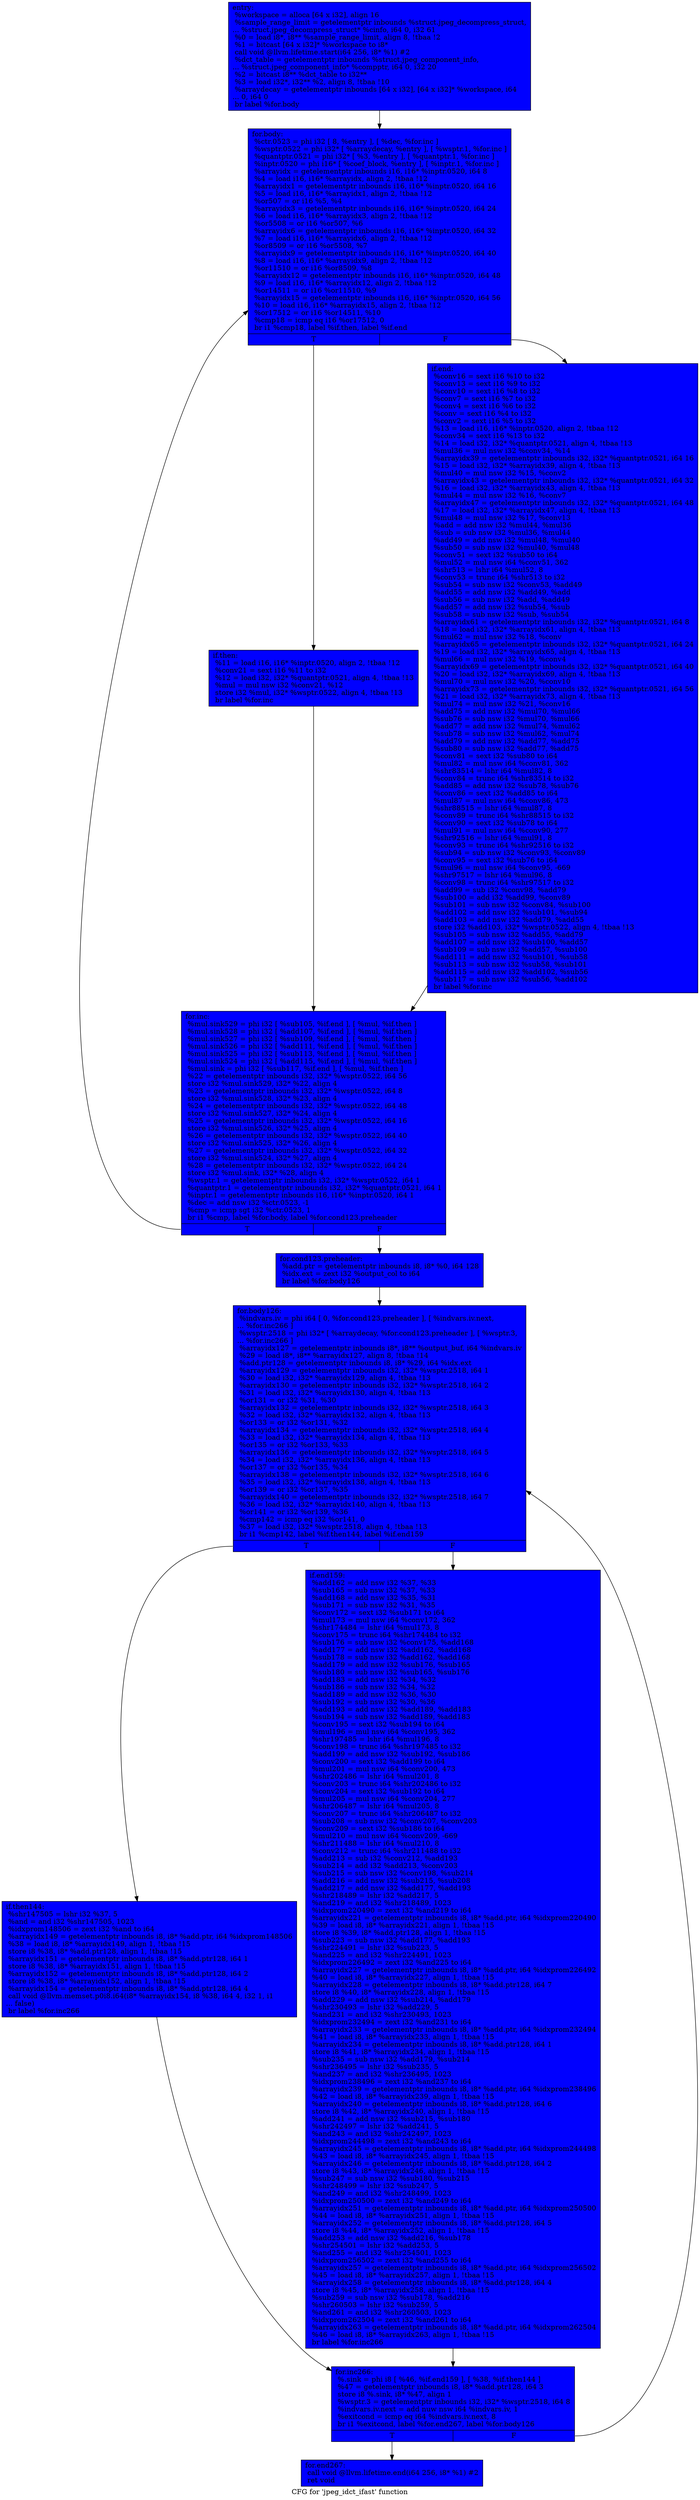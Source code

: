digraph "CFG for 'jpeg_idct_ifast' function" {
	label="CFG for 'jpeg_idct_ifast' function";

	Node0x4d9efb0 [shape=record, style = filled, fillcolor = blue, label="{entry:\l  %workspace = alloca [64 x i32], align 16\l  %sample_range_limit = getelementptr inbounds %struct.jpeg_decompress_struct,\l... %struct.jpeg_decompress_struct* %cinfo, i64 0, i32 61\l  %0 = load i8*, i8** %sample_range_limit, align 8, !tbaa !2\l  %1 = bitcast [64 x i32]* %workspace to i8*\l  call void @llvm.lifetime.start(i64 256, i8* %1) #2\l  %dct_table = getelementptr inbounds %struct.jpeg_component_info,\l... %struct.jpeg_component_info* %compptr, i64 0, i32 20\l  %2 = bitcast i8** %dct_table to i32**\l  %3 = load i32*, i32** %2, align 8, !tbaa !10\l  %arraydecay = getelementptr inbounds [64 x i32], [64 x i32]* %workspace, i64\l... 0, i64 0\l  br label %for.body\l}"];
	Node0x4d9efb0 -> Node0x4da4ad0;
	Node0x4da4c10 [shape=record, style = filled, fillcolor = blue, label="{for.cond123.preheader:                            \l  %add.ptr = getelementptr inbounds i8, i8* %0, i64 128\l  %idx.ext = zext i32 %output_col to i64\l  br label %for.body126\l}"];
	Node0x4da4c10 -> Node0x4da2690;
	Node0x4da4ad0 [shape=record, style = filled, fillcolor = blue, label="{for.body:                                         \l  %ctr.0523 = phi i32 [ 8, %entry ], [ %dec, %for.inc ]\l  %wsptr.0522 = phi i32* [ %arraydecay, %entry ], [ %wsptr.1, %for.inc ]\l  %quantptr.0521 = phi i32* [ %3, %entry ], [ %quantptr.1, %for.inc ]\l  %inptr.0520 = phi i16* [ %coef_block, %entry ], [ %inptr.1, %for.inc ]\l  %arrayidx = getelementptr inbounds i16, i16* %inptr.0520, i64 8\l  %4 = load i16, i16* %arrayidx, align 2, !tbaa !12\l  %arrayidx1 = getelementptr inbounds i16, i16* %inptr.0520, i64 16\l  %5 = load i16, i16* %arrayidx1, align 2, !tbaa !12\l  %or507 = or i16 %5, %4\l  %arrayidx3 = getelementptr inbounds i16, i16* %inptr.0520, i64 24\l  %6 = load i16, i16* %arrayidx3, align 2, !tbaa !12\l  %or5508 = or i16 %or507, %6\l  %arrayidx6 = getelementptr inbounds i16, i16* %inptr.0520, i64 32\l  %7 = load i16, i16* %arrayidx6, align 2, !tbaa !12\l  %or8509 = or i16 %or5508, %7\l  %arrayidx9 = getelementptr inbounds i16, i16* %inptr.0520, i64 40\l  %8 = load i16, i16* %arrayidx9, align 2, !tbaa !12\l  %or11510 = or i16 %or8509, %8\l  %arrayidx12 = getelementptr inbounds i16, i16* %inptr.0520, i64 48\l  %9 = load i16, i16* %arrayidx12, align 2, !tbaa !12\l  %or14511 = or i16 %or11510, %9\l  %arrayidx15 = getelementptr inbounds i16, i16* %inptr.0520, i64 56\l  %10 = load i16, i16* %arrayidx15, align 2, !tbaa !12\l  %or17512 = or i16 %or14511, %10\l  %cmp18 = icmp eq i16 %or17512, 0\l  br i1 %cmp18, label %if.then, label %if.end\l|{<s0>T|<s1>F}}"];
	Node0x4da4ad0:s0 -> Node0x4da5980;
	Node0x4da4ad0:s1 -> Node0x4da6f20;
	Node0x4da5980 [shape=record, style = filled, fillcolor = blue, label="{if.then:                                          \l  %11 = load i16, i16* %inptr.0520, align 2, !tbaa !12\l  %conv21 = sext i16 %11 to i32\l  %12 = load i32, i32* %quantptr.0521, align 4, !tbaa !13\l  %mul = mul nsw i32 %conv21, %12\l  store i32 %mul, i32* %wsptr.0522, align 4, !tbaa !13\l  br label %for.inc\l}"];
	Node0x4da5980 -> Node0x4da5080;
	Node0x4da6f20 [shape=record, style = filled, fillcolor = blue, label="{if.end:                                           \l  %conv16 = sext i16 %10 to i32\l  %conv13 = sext i16 %9 to i32\l  %conv10 = sext i16 %8 to i32\l  %conv7 = sext i16 %7 to i32\l  %conv4 = sext i16 %6 to i32\l  %conv = sext i16 %4 to i32\l  %conv2 = sext i16 %5 to i32\l  %13 = load i16, i16* %inptr.0520, align 2, !tbaa !12\l  %conv34 = sext i16 %13 to i32\l  %14 = load i32, i32* %quantptr.0521, align 4, !tbaa !13\l  %mul36 = mul nsw i32 %conv34, %14\l  %arrayidx39 = getelementptr inbounds i32, i32* %quantptr.0521, i64 16\l  %15 = load i32, i32* %arrayidx39, align 4, !tbaa !13\l  %mul40 = mul nsw i32 %15, %conv2\l  %arrayidx43 = getelementptr inbounds i32, i32* %quantptr.0521, i64 32\l  %16 = load i32, i32* %arrayidx43, align 4, !tbaa !13\l  %mul44 = mul nsw i32 %16, %conv7\l  %arrayidx47 = getelementptr inbounds i32, i32* %quantptr.0521, i64 48\l  %17 = load i32, i32* %arrayidx47, align 4, !tbaa !13\l  %mul48 = mul nsw i32 %17, %conv13\l  %add = add nsw i32 %mul44, %mul36\l  %sub = sub nsw i32 %mul36, %mul44\l  %add49 = add nsw i32 %mul48, %mul40\l  %sub50 = sub nsw i32 %mul40, %mul48\l  %conv51 = sext i32 %sub50 to i64\l  %mul52 = mul nsw i64 %conv51, 362\l  %shr513 = lshr i64 %mul52, 8\l  %conv53 = trunc i64 %shr513 to i32\l  %sub54 = sub nsw i32 %conv53, %add49\l  %add55 = add nsw i32 %add49, %add\l  %sub56 = sub nsw i32 %add, %add49\l  %add57 = add nsw i32 %sub54, %sub\l  %sub58 = sub nsw i32 %sub, %sub54\l  %arrayidx61 = getelementptr inbounds i32, i32* %quantptr.0521, i64 8\l  %18 = load i32, i32* %arrayidx61, align 4, !tbaa !13\l  %mul62 = mul nsw i32 %18, %conv\l  %arrayidx65 = getelementptr inbounds i32, i32* %quantptr.0521, i64 24\l  %19 = load i32, i32* %arrayidx65, align 4, !tbaa !13\l  %mul66 = mul nsw i32 %19, %conv4\l  %arrayidx69 = getelementptr inbounds i32, i32* %quantptr.0521, i64 40\l  %20 = load i32, i32* %arrayidx69, align 4, !tbaa !13\l  %mul70 = mul nsw i32 %20, %conv10\l  %arrayidx73 = getelementptr inbounds i32, i32* %quantptr.0521, i64 56\l  %21 = load i32, i32* %arrayidx73, align 4, !tbaa !13\l  %mul74 = mul nsw i32 %21, %conv16\l  %add75 = add nsw i32 %mul70, %mul66\l  %sub76 = sub nsw i32 %mul70, %mul66\l  %add77 = add nsw i32 %mul74, %mul62\l  %sub78 = sub nsw i32 %mul62, %mul74\l  %add79 = add nsw i32 %add77, %add75\l  %sub80 = sub nsw i32 %add77, %add75\l  %conv81 = sext i32 %sub80 to i64\l  %mul82 = mul nsw i64 %conv81, 362\l  %shr83514 = lshr i64 %mul82, 8\l  %conv84 = trunc i64 %shr83514 to i32\l  %add85 = add nsw i32 %sub78, %sub76\l  %conv86 = sext i32 %add85 to i64\l  %mul87 = mul nsw i64 %conv86, 473\l  %shr88515 = lshr i64 %mul87, 8\l  %conv89 = trunc i64 %shr88515 to i32\l  %conv90 = sext i32 %sub78 to i64\l  %mul91 = mul nsw i64 %conv90, 277\l  %shr92516 = lshr i64 %mul91, 8\l  %conv93 = trunc i64 %shr92516 to i32\l  %sub94 = sub nsw i32 %conv93, %conv89\l  %conv95 = sext i32 %sub76 to i64\l  %mul96 = mul nsw i64 %conv95, -669\l  %shr97517 = lshr i64 %mul96, 8\l  %conv98 = trunc i64 %shr97517 to i32\l  %add99 = sub i32 %conv98, %add79\l  %sub100 = add i32 %add99, %conv89\l  %sub101 = sub nsw i32 %conv84, %sub100\l  %add102 = add nsw i32 %sub101, %sub94\l  %add103 = add nsw i32 %add79, %add55\l  store i32 %add103, i32* %wsptr.0522, align 4, !tbaa !13\l  %sub105 = sub nsw i32 %add55, %add79\l  %add107 = add nsw i32 %sub100, %add57\l  %sub109 = sub nsw i32 %add57, %sub100\l  %add111 = add nsw i32 %sub101, %sub58\l  %sub113 = sub nsw i32 %sub58, %sub101\l  %add115 = add nsw i32 %add102, %sub56\l  %sub117 = sub nsw i32 %sub56, %add102\l  br label %for.inc\l}"];
	Node0x4da6f20 -> Node0x4da5080;
	Node0x4da5080 [shape=record, style = filled, fillcolor = blue, label="{for.inc:                                          \l  %mul.sink529 = phi i32 [ %sub105, %if.end ], [ %mul, %if.then ]\l  %mul.sink528 = phi i32 [ %add107, %if.end ], [ %mul, %if.then ]\l  %mul.sink527 = phi i32 [ %sub109, %if.end ], [ %mul, %if.then ]\l  %mul.sink526 = phi i32 [ %add111, %if.end ], [ %mul, %if.then ]\l  %mul.sink525 = phi i32 [ %sub113, %if.end ], [ %mul, %if.then ]\l  %mul.sink524 = phi i32 [ %add115, %if.end ], [ %mul, %if.then ]\l  %mul.sink = phi i32 [ %sub117, %if.end ], [ %mul, %if.then ]\l  %22 = getelementptr inbounds i32, i32* %wsptr.0522, i64 56\l  store i32 %mul.sink529, i32* %22, align 4\l  %23 = getelementptr inbounds i32, i32* %wsptr.0522, i64 8\l  store i32 %mul.sink528, i32* %23, align 4\l  %24 = getelementptr inbounds i32, i32* %wsptr.0522, i64 48\l  store i32 %mul.sink527, i32* %24, align 4\l  %25 = getelementptr inbounds i32, i32* %wsptr.0522, i64 16\l  store i32 %mul.sink526, i32* %25, align 4\l  %26 = getelementptr inbounds i32, i32* %wsptr.0522, i64 40\l  store i32 %mul.sink525, i32* %26, align 4\l  %27 = getelementptr inbounds i32, i32* %wsptr.0522, i64 32\l  store i32 %mul.sink524, i32* %27, align 4\l  %28 = getelementptr inbounds i32, i32* %wsptr.0522, i64 24\l  store i32 %mul.sink, i32* %28, align 4\l  %wsptr.1 = getelementptr inbounds i32, i32* %wsptr.0522, i64 1\l  %quantptr.1 = getelementptr inbounds i32, i32* %quantptr.0521, i64 1\l  %inptr.1 = getelementptr inbounds i16, i16* %inptr.0520, i64 1\l  %dec = add nsw i32 %ctr.0523, -1\l  %cmp = icmp sgt i32 %ctr.0523, 1\l  br i1 %cmp, label %for.body, label %for.cond123.preheader\l|{<s0>T|<s1>F}}"];
	Node0x4da5080:s0 -> Node0x4da4ad0;
	Node0x4da5080:s1 -> Node0x4da4c10;
	Node0x4da2690 [shape=record, style = filled, fillcolor = blue, label="{for.body126:                                      \l  %indvars.iv = phi i64 [ 0, %for.cond123.preheader ], [ %indvars.iv.next,\l... %for.inc266 ]\l  %wsptr.2518 = phi i32* [ %arraydecay, %for.cond123.preheader ], [ %wsptr.3,\l... %for.inc266 ]\l  %arrayidx127 = getelementptr inbounds i8*, i8** %output_buf, i64 %indvars.iv\l  %29 = load i8*, i8** %arrayidx127, align 8, !tbaa !14\l  %add.ptr128 = getelementptr inbounds i8, i8* %29, i64 %idx.ext\l  %arrayidx129 = getelementptr inbounds i32, i32* %wsptr.2518, i64 1\l  %30 = load i32, i32* %arrayidx129, align 4, !tbaa !13\l  %arrayidx130 = getelementptr inbounds i32, i32* %wsptr.2518, i64 2\l  %31 = load i32, i32* %arrayidx130, align 4, !tbaa !13\l  %or131 = or i32 %31, %30\l  %arrayidx132 = getelementptr inbounds i32, i32* %wsptr.2518, i64 3\l  %32 = load i32, i32* %arrayidx132, align 4, !tbaa !13\l  %or133 = or i32 %or131, %32\l  %arrayidx134 = getelementptr inbounds i32, i32* %wsptr.2518, i64 4\l  %33 = load i32, i32* %arrayidx134, align 4, !tbaa !13\l  %or135 = or i32 %or133, %33\l  %arrayidx136 = getelementptr inbounds i32, i32* %wsptr.2518, i64 5\l  %34 = load i32, i32* %arrayidx136, align 4, !tbaa !13\l  %or137 = or i32 %or135, %34\l  %arrayidx138 = getelementptr inbounds i32, i32* %wsptr.2518, i64 6\l  %35 = load i32, i32* %arrayidx138, align 4, !tbaa !13\l  %or139 = or i32 %or137, %35\l  %arrayidx140 = getelementptr inbounds i32, i32* %wsptr.2518, i64 7\l  %36 = load i32, i32* %arrayidx140, align 4, !tbaa !13\l  %or141 = or i32 %or139, %36\l  %cmp142 = icmp eq i32 %or141, 0\l  %37 = load i32, i32* %wsptr.2518, align 4, !tbaa !13\l  br i1 %cmp142, label %if.then144, label %if.end159\l|{<s0>T|<s1>F}}"];
	Node0x4da2690:s0 -> Node0x4dae560;
	Node0x4da2690:s1 -> Node0x4dae640;
	Node0x4dae560 [shape=record, style = filled, fillcolor = blue, label="{if.then144:                                       \l  %shr147505 = lshr i32 %37, 5\l  %and = and i32 %shr147505, 1023\l  %idxprom148506 = zext i32 %and to i64\l  %arrayidx149 = getelementptr inbounds i8, i8* %add.ptr, i64 %idxprom148506\l  %38 = load i8, i8* %arrayidx149, align 1, !tbaa !15\l  store i8 %38, i8* %add.ptr128, align 1, !tbaa !15\l  %arrayidx151 = getelementptr inbounds i8, i8* %add.ptr128, i64 1\l  store i8 %38, i8* %arrayidx151, align 1, !tbaa !15\l  %arrayidx152 = getelementptr inbounds i8, i8* %add.ptr128, i64 2\l  store i8 %38, i8* %arrayidx152, align 1, !tbaa !15\l  %arrayidx154 = getelementptr inbounds i8, i8* %add.ptr128, i64 4\l  call void @llvm.memset.p0i8.i64(i8* %arrayidx154, i8 %38, i64 4, i32 1, i1\l... false)\l  br label %for.inc266\l}"];
	Node0x4dae560 -> Node0x4dad190;
	Node0x4dae640 [shape=record, style = filled, fillcolor = blue, label="{if.end159:                                        \l  %add162 = add nsw i32 %37, %33\l  %sub165 = sub nsw i32 %37, %33\l  %add168 = add nsw i32 %35, %31\l  %sub171 = sub nsw i32 %31, %35\l  %conv172 = sext i32 %sub171 to i64\l  %mul173 = mul nsw i64 %conv172, 362\l  %shr174484 = lshr i64 %mul173, 8\l  %conv175 = trunc i64 %shr174484 to i32\l  %sub176 = sub nsw i32 %conv175, %add168\l  %add177 = add nsw i32 %add162, %add168\l  %sub178 = sub nsw i32 %add162, %add168\l  %add179 = add nsw i32 %sub176, %sub165\l  %sub180 = sub nsw i32 %sub165, %sub176\l  %add183 = add nsw i32 %34, %32\l  %sub186 = sub nsw i32 %34, %32\l  %add189 = add nsw i32 %36, %30\l  %sub192 = sub nsw i32 %30, %36\l  %add193 = add nsw i32 %add189, %add183\l  %sub194 = sub nsw i32 %add189, %add183\l  %conv195 = sext i32 %sub194 to i64\l  %mul196 = mul nsw i64 %conv195, 362\l  %shr197485 = lshr i64 %mul196, 8\l  %conv198 = trunc i64 %shr197485 to i32\l  %add199 = add nsw i32 %sub192, %sub186\l  %conv200 = sext i32 %add199 to i64\l  %mul201 = mul nsw i64 %conv200, 473\l  %shr202486 = lshr i64 %mul201, 8\l  %conv203 = trunc i64 %shr202486 to i32\l  %conv204 = sext i32 %sub192 to i64\l  %mul205 = mul nsw i64 %conv204, 277\l  %shr206487 = lshr i64 %mul205, 8\l  %conv207 = trunc i64 %shr206487 to i32\l  %sub208 = sub nsw i32 %conv207, %conv203\l  %conv209 = sext i32 %sub186 to i64\l  %mul210 = mul nsw i64 %conv209, -669\l  %shr211488 = lshr i64 %mul210, 8\l  %conv212 = trunc i64 %shr211488 to i32\l  %add213 = sub i32 %conv212, %add193\l  %sub214 = add i32 %add213, %conv203\l  %sub215 = sub nsw i32 %conv198, %sub214\l  %add216 = add nsw i32 %sub215, %sub208\l  %add217 = add nsw i32 %add177, %add193\l  %shr218489 = lshr i32 %add217, 5\l  %and219 = and i32 %shr218489, 1023\l  %idxprom220490 = zext i32 %and219 to i64\l  %arrayidx221 = getelementptr inbounds i8, i8* %add.ptr, i64 %idxprom220490\l  %39 = load i8, i8* %arrayidx221, align 1, !tbaa !15\l  store i8 %39, i8* %add.ptr128, align 1, !tbaa !15\l  %sub223 = sub nsw i32 %add177, %add193\l  %shr224491 = lshr i32 %sub223, 5\l  %and225 = and i32 %shr224491, 1023\l  %idxprom226492 = zext i32 %and225 to i64\l  %arrayidx227 = getelementptr inbounds i8, i8* %add.ptr, i64 %idxprom226492\l  %40 = load i8, i8* %arrayidx227, align 1, !tbaa !15\l  %arrayidx228 = getelementptr inbounds i8, i8* %add.ptr128, i64 7\l  store i8 %40, i8* %arrayidx228, align 1, !tbaa !15\l  %add229 = add nsw i32 %sub214, %add179\l  %shr230493 = lshr i32 %add229, 5\l  %and231 = and i32 %shr230493, 1023\l  %idxprom232494 = zext i32 %and231 to i64\l  %arrayidx233 = getelementptr inbounds i8, i8* %add.ptr, i64 %idxprom232494\l  %41 = load i8, i8* %arrayidx233, align 1, !tbaa !15\l  %arrayidx234 = getelementptr inbounds i8, i8* %add.ptr128, i64 1\l  store i8 %41, i8* %arrayidx234, align 1, !tbaa !15\l  %sub235 = sub nsw i32 %add179, %sub214\l  %shr236495 = lshr i32 %sub235, 5\l  %and237 = and i32 %shr236495, 1023\l  %idxprom238496 = zext i32 %and237 to i64\l  %arrayidx239 = getelementptr inbounds i8, i8* %add.ptr, i64 %idxprom238496\l  %42 = load i8, i8* %arrayidx239, align 1, !tbaa !15\l  %arrayidx240 = getelementptr inbounds i8, i8* %add.ptr128, i64 6\l  store i8 %42, i8* %arrayidx240, align 1, !tbaa !15\l  %add241 = add nsw i32 %sub215, %sub180\l  %shr242497 = lshr i32 %add241, 5\l  %and243 = and i32 %shr242497, 1023\l  %idxprom244498 = zext i32 %and243 to i64\l  %arrayidx245 = getelementptr inbounds i8, i8* %add.ptr, i64 %idxprom244498\l  %43 = load i8, i8* %arrayidx245, align 1, !tbaa !15\l  %arrayidx246 = getelementptr inbounds i8, i8* %add.ptr128, i64 2\l  store i8 %43, i8* %arrayidx246, align 1, !tbaa !15\l  %sub247 = sub nsw i32 %sub180, %sub215\l  %shr248499 = lshr i32 %sub247, 5\l  %and249 = and i32 %shr248499, 1023\l  %idxprom250500 = zext i32 %and249 to i64\l  %arrayidx251 = getelementptr inbounds i8, i8* %add.ptr, i64 %idxprom250500\l  %44 = load i8, i8* %arrayidx251, align 1, !tbaa !15\l  %arrayidx252 = getelementptr inbounds i8, i8* %add.ptr128, i64 5\l  store i8 %44, i8* %arrayidx252, align 1, !tbaa !15\l  %add253 = add nsw i32 %add216, %sub178\l  %shr254501 = lshr i32 %add253, 5\l  %and255 = and i32 %shr254501, 1023\l  %idxprom256502 = zext i32 %and255 to i64\l  %arrayidx257 = getelementptr inbounds i8, i8* %add.ptr, i64 %idxprom256502\l  %45 = load i8, i8* %arrayidx257, align 1, !tbaa !15\l  %arrayidx258 = getelementptr inbounds i8, i8* %add.ptr128, i64 4\l  store i8 %45, i8* %arrayidx258, align 1, !tbaa !15\l  %sub259 = sub nsw i32 %sub178, %add216\l  %shr260503 = lshr i32 %sub259, 5\l  %and261 = and i32 %shr260503, 1023\l  %idxprom262504 = zext i32 %and261 to i64\l  %arrayidx263 = getelementptr inbounds i8, i8* %add.ptr, i64 %idxprom262504\l  %46 = load i8, i8* %arrayidx263, align 1, !tbaa !15\l  br label %for.inc266\l}"];
	Node0x4dae640 -> Node0x4dad190;
	Node0x4dad190 [shape=record, style = filled, fillcolor = blue, label="{for.inc266:                                       \l  %.sink = phi i8 [ %46, %if.end159 ], [ %38, %if.then144 ]\l  %47 = getelementptr inbounds i8, i8* %add.ptr128, i64 3\l  store i8 %.sink, i8* %47, align 1\l  %wsptr.3 = getelementptr inbounds i32, i32* %wsptr.2518, i64 8\l  %indvars.iv.next = add nuw nsw i64 %indvars.iv, 1\l  %exitcond = icmp eq i64 %indvars.iv.next, 8\l  br i1 %exitcond, label %for.end267, label %for.body126\l|{<s0>T|<s1>F}}"];
	Node0x4dad190:s0 -> Node0x4da3ad0;
	Node0x4dad190:s1 -> Node0x4da2690;
	Node0x4da3ad0 [shape=record, style = filled, fillcolor = blue, label="{for.end267:                                       \l  call void @llvm.lifetime.end(i64 256, i8* %1) #2\l  ret void\l}"];
}
